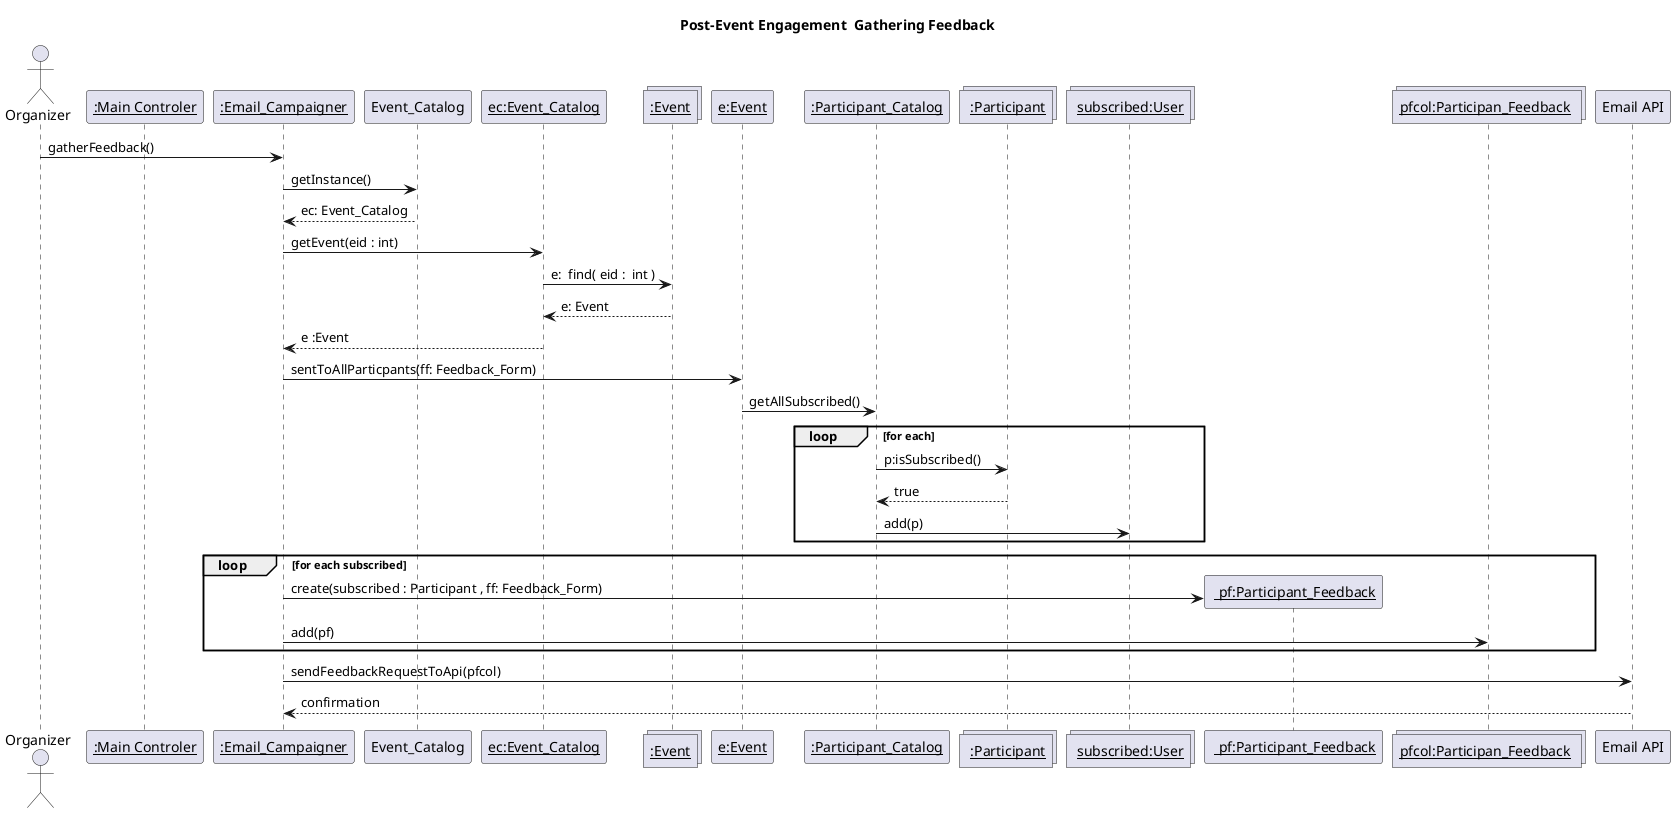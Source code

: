 
@startuml
title : Post-Event Engagement  Gathering Feedback

actor  Organizer
participant "__:Main Controler__" as mc
participant "__:Email_Campaigner__" as emailc
participant "Event_Catalog" as ec_class

participant "__ec:Event_Catalog__" as ec
collections "__:Event__"  as event
participant "__e:Event__"  as theevent
participant "__:Participant_Catalog__" as pc
collections " __:Participant__" as participant
collections " __subscribed:User__" as subscribeduser 
participant " __ pf:Participant_Feedback__" as pf
collections "__pfcol:Participan_Feedback__ " as pff

participant "Email API" as emailapi

Organizer -> emailc: gatherFeedback()
emailc ->  ec_class : getInstance()
ec_class --> emailc : ec: Event_Catalog
emailc -> ec : getEvent(eid : int)
ec -> event  : e:  find( eid :  int )
event --> ec : e: Event
ec --> emailc : e :Event
emailc -> theevent : sentToAllParticpants(ff: Feedback_Form)
theevent -> pc : getAllSubscribed()

loop for each
        pc -> participant : p:isSubscribed() 
        pc <-- participant : true 
        pc -> subscribeduser : add(p)   
end


loop for each subscribed
      
        emailc -> pf ** : create(subscribed : Participant , ff: Feedback_Form)
        emailc -> pff : add(pf)
 end 
emailc -> emailapi : sendFeedbackRequestToApi(pfcol)
emailapi --> emailc :  confirmation

@enduml

